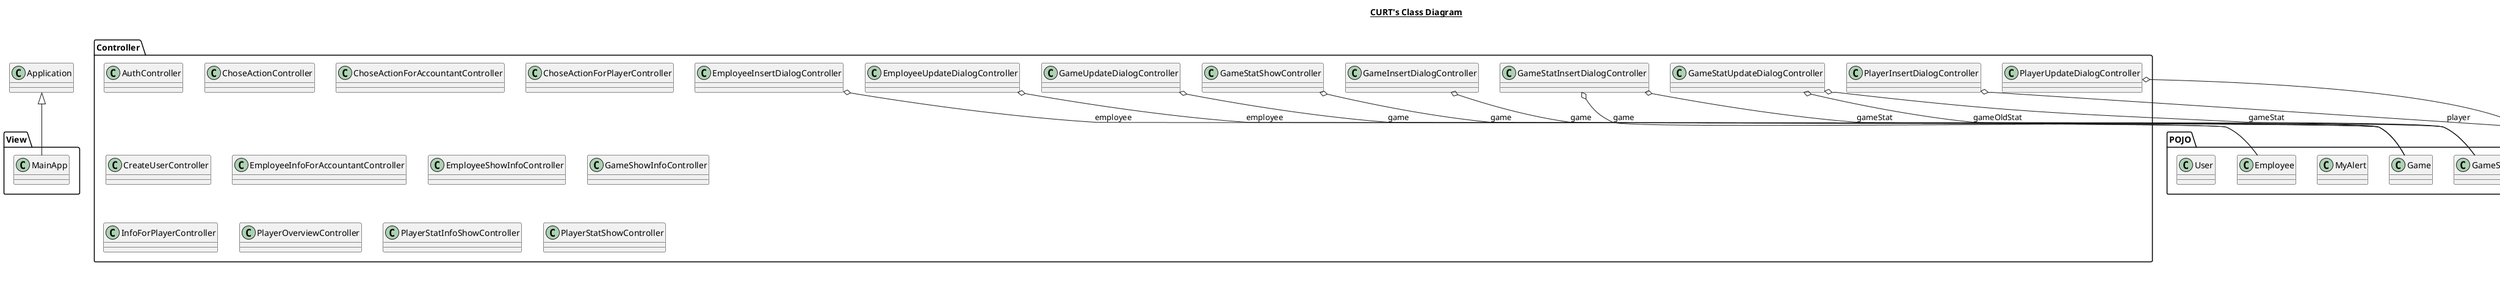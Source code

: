 @startuml

title __CURT's Class Diagram__\n

  package Controller {
    class AuthController {
    }
  }
  

  package Controller {
    class ChoseActionController {
    }
  }
  

  package Controller {
    class ChoseActionForAccountantController {
    }
  }
  

  package Controller {
    class ChoseActionForPlayerController {
    }
  }
  

  package DB {
    class ConnectionDB {
    }
  }
  

  package Controller {
    class CreateUserController {
    }
  }
  

  package DB {
    class DB {
    }
  }
  

  package DB {
    class DeleteDB {
    }
  }
  

  package POJO {
    class Employee {
    }
  }
  

  package Controller {
    class EmployeeInfoForAccountantController {
    }
  }
  

  package Controller {
    class EmployeeInsertDialogController {
    }
  }
  

  package Controller {
    class EmployeeShowInfoController {
    }
  }
  

  package Controller {
    class EmployeeUpdateDialogController {
    }
  }
  

  package POJO {
    class Game {
    }
  }
  

  package Controller {
    class GameInsertDialogController {
    }
  }
  

  package Controller {
    class GameShowInfoController {
    }
  }
  

  package POJO {
    class GameStat {
    }
  }
  

  package Controller {
    class GameStatInsertDialogController {
    }
  }
  

  package Controller {
    class GameStatShowController {
    }
  }
  

  package Controller {
    class GameStatUpdateDialogController {
    }
  }
  

  package Controller {
    class GameUpdateDialogController {
    }
  }
  

  package Controller {
    class InfoForPlayerController {
    }
  }
  

  package DB {
    class InsertDB {
    }
  }
  

  package View {
    class MainApp {
    }
  }
  

  package POJO {
    class MyAlert {
    }
  }
  

  package POJO {
    class Player {
    }
  }
  

  package Controller {
    class PlayerInsertDialogController {
    }
  }
  

  package Controller {
    class PlayerOverviewController {
    }
  }
  

  package Controller {
    class PlayerStatInfoShowController {
    }
  }
  

  package Controller {
    class PlayerStatShowController {
    }
  }
  

  package Controller {
    class PlayerUpdateDialogController {
    }
  }
  

  package DB {
    class SelectDB {
    }
  }
  

  package DB {
    class UpdateDB {
    }
  }
  

  package POJO {
    class User {
    }
  }
  

  EmployeeInsertDialogController o-- Employee : employee
  EmployeeUpdateDialogController o-- Employee : employee
  GameInsertDialogController o-- Game : game
  GameStatInsertDialogController o-- GameStat : gameStat
  GameStatInsertDialogController o-- Game : game
  GameStatShowController o-- Game : game
  GameStatUpdateDialogController o-- GameStat : gameStat
  GameStatUpdateDialogController o-- GameStat : gameOldStat
  GameUpdateDialogController o-- Game : game
  MainApp -up-|> Application
  PlayerInsertDialogController o-- Player : player
  PlayerUpdateDialogController o-- Player : player


right footer


PlantUML diagram generated by SketchIt! (https://bitbucket.org/pmesmeur/sketch.it)
For more information about this tool, please contact philippe.mesmeur@gmail.com
endfooter

@enduml
